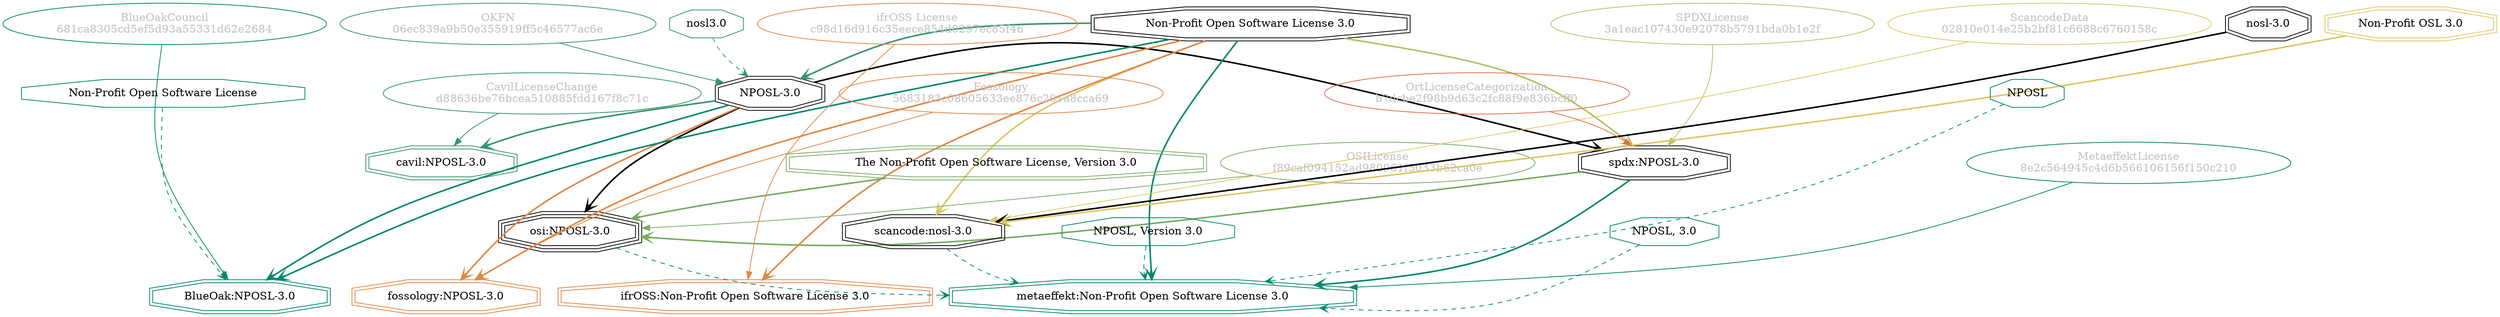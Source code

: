 strict digraph {
    node [shape=box];
    graph [splines=curved];
    3122 [label="SPDXLicense\n3a1eac107430e92078b5791bda0b1e2f"
         ,fontcolor=gray
         ,color="#b8bf62"
         ,fillcolor="beige;1"
         ,shape=ellipse];
    3123 [label="spdx:NPOSL-3.0"
         ,shape=doubleoctagon];
    3124 [label="NPOSL-3.0"
         ,shape=doubleoctagon];
    3125 [label="Non-Profit Open Software License 3.0"
         ,shape=doubleoctagon];
    5196 [label="OSILicense\nf89caf094152ad980961f5033b62ca0e"
         ,fontcolor=gray
         ,color="#78ab63"
         ,fillcolor="beige;1"
         ,shape=ellipse];
    5197 [label="osi:NPOSL-3.0"
         ,shape=tripleoctagon];
    5198 [label="The Non-Profit Open Software License, Version 3.0"
         ,color="#78ab63"
         ,shape=doubleoctagon];
    9301 [label="BlueOakCouncil\n681ca8305cd5ef5d93a55331d62e2684"
         ,fontcolor=gray
         ,color="#00876c"
         ,fillcolor="beige;1"
         ,shape=ellipse];
    9302 [label="BlueOak:NPOSL-3.0"
         ,color="#00876c"
         ,shape=doubleoctagon];
    9303 [label="Non-Profit Open Software License"
         ,color="#00876c"
         ,shape=octagon];
    20728 [label="ScancodeData\n02810e014e25b2bf81c6688c6760158c"
          ,fontcolor=gray
          ,color="#dac767"
          ,fillcolor="beige;1"
          ,shape=ellipse];
    20729 [label="scancode:nosl-3.0"
          ,shape=doubleoctagon];
    20730 [label="nosl-3.0"
          ,shape=doubleoctagon];
    20731 [label="Non-Profit OSL 3.0"
          ,color="#dac767"
          ,shape=doubleoctagon];
    26936 [label="Fossology\n5683183c08605633ee876c201a8cca69"
          ,fontcolor=gray
          ,color="#e18745"
          ,fillcolor="beige;1"
          ,shape=ellipse];
    26937 [label="fossology:NPOSL-3.0"
          ,color="#e18745"
          ,shape=doubleoctagon];
    28343 [label="OKFN\n06ec839a9b50e355919ff5c46577ac6e"
          ,fontcolor=gray
          ,color="#379469"
          ,fillcolor="beige;1"
          ,shape=ellipse];
    28344 [label="nosl3.0"
          ,color="#379469"
          ,shape=octagon];
    35103 [label="OrtLicenseCategorization\nb7dcbe2f98b9d63c2fc88f9e836bcff0"
          ,fontcolor=gray
          ,color="#e06f45"
          ,fillcolor="beige;1"
          ,shape=ellipse];
    37277 [label="CavilLicenseChange\nd88636be76bcea510885fdd167f8c71c"
          ,fontcolor=gray
          ,color="#379469"
          ,fillcolor="beige;1"
          ,shape=ellipse];
    37278 [label="cavil:NPOSL-3.0"
          ,color="#379469"
          ,shape=doubleoctagon];
    45827 [label="MetaeffektLicense\n8e2c564945c4d6b566106156f150c210"
          ,fontcolor=gray
          ,color="#00876c"
          ,fillcolor="beige;1"
          ,shape=ellipse];
    45828 [label="metaeffekt:Non-Profit Open Software License 3.0"
          ,color="#00876c"
          ,shape=doubleoctagon];
    45829 [label=NPOSL
          ,color="#00876c"
          ,shape=octagon];
    45830 [label="NPOSL, Version 3.0"
          ,color="#00876c"
          ,shape=octagon];
    45831 [label="NPOSL, 3.0"
          ,color="#00876c"
          ,shape=octagon];
    54879 [label="ifrOSS License\nc98d16d916c35eece854d0297ec85f46"
          ,fontcolor=gray
          ,color="#e18745"
          ,fillcolor="beige;1"
          ,shape=ellipse];
    54880 [label="ifrOSS:Non-Profit Open Software License 3.0"
          ,color="#e18745"
          ,shape=doubleoctagon];
    3122 -> 3123 [weight=0.5
                 ,color="#b8bf62"];
    3123 -> 5197 [style=bold
                 ,arrowhead=vee
                 ,weight=0.7
                 ,color="#78ab63"];
    3123 -> 45828 [style=bold
                  ,arrowhead=vee
                  ,weight=0.7
                  ,color="#00876c"];
    3124 -> 3123 [style=bold
                 ,arrowhead=vee
                 ,weight=0.7];
    3124 -> 5197 [style=bold
                 ,arrowhead=vee
                 ,weight=0.7];
    3124 -> 9302 [style=bold
                 ,arrowhead=vee
                 ,weight=0.7
                 ,color="#00876c"];
    3124 -> 26937 [style=bold
                  ,arrowhead=vee
                  ,weight=0.7
                  ,color="#e18745"];
    3124 -> 37278 [style=bold
                  ,arrowhead=vee
                  ,weight=0.7
                  ,color="#379469"];
    3124 -> 37278 [style=bold
                  ,arrowhead=vee
                  ,weight=0.7
                  ,color="#379469"];
    3125 -> 3123 [style=bold
                 ,arrowhead=vee
                 ,weight=0.7
                 ,color="#b8bf62"];
    3125 -> 3124 [style=bold
                 ,arrowhead=vee
                 ,weight=0.7
                 ,color="#379469"];
    3125 -> 9302 [style=bold
                 ,arrowhead=vee
                 ,weight=0.7
                 ,color="#00876c"];
    3125 -> 20729 [style=bold
                  ,arrowhead=vee
                  ,weight=0.7
                  ,color="#dac767"];
    3125 -> 26937 [style=bold
                  ,arrowhead=vee
                  ,weight=0.7
                  ,color="#e18745"];
    3125 -> 45828 [style=bold
                  ,arrowhead=vee
                  ,weight=0.7
                  ,color="#00876c"];
    3125 -> 45828 [style=bold
                  ,arrowhead=vee
                  ,weight=0.7
                  ,color="#00876c"];
    3125 -> 54880 [style=bold
                  ,arrowhead=vee
                  ,weight=0.7
                  ,color="#e18745"];
    3125 -> 54880 [style=bold
                  ,arrowhead=vee
                  ,weight=0.7
                  ,color="#e18745"];
    5196 -> 5197 [weight=0.5
                 ,color="#78ab63"];
    5197 -> 45828 [style=dashed
                  ,arrowhead=vee
                  ,weight=0.5
                  ,color="#00876c"];
    5198 -> 5197 [style=bold
                 ,arrowhead=vee
                 ,weight=0.7
                 ,color="#78ab63"];
    9301 -> 9302 [weight=0.5
                 ,color="#00876c"];
    9303 -> 9302 [style=dashed
                 ,arrowhead=vee
                 ,weight=0.5
                 ,color="#00876c"];
    20728 -> 20729 [weight=0.5
                   ,color="#dac767"];
    20729 -> 45828 [style=dashed
                   ,arrowhead=vee
                   ,weight=0.5
                   ,color="#00876c"];
    20730 -> 20729 [style=bold
                   ,arrowhead=vee
                   ,weight=0.7];
    20731 -> 20729 [style=bold
                   ,arrowhead=vee
                   ,weight=0.7
                   ,color="#dac767"];
    26936 -> 26937 [weight=0.5
                   ,color="#e18745"];
    28343 -> 3124 [weight=0.5
                  ,color="#379469"];
    28344 -> 3124 [style=dashed
                  ,arrowhead=vee
                  ,weight=0.5
                  ,color="#379469"];
    35103 -> 3123 [weight=0.5
                  ,color="#e06f45"];
    37277 -> 37278 [weight=0.5
                   ,color="#379469"];
    45827 -> 45828 [weight=0.5
                   ,color="#00876c"];
    45829 -> 45828 [style=dashed
                   ,arrowhead=vee
                   ,weight=0.5
                   ,color="#00876c"];
    45830 -> 45828 [style=dashed
                   ,arrowhead=vee
                   ,weight=0.5
                   ,color="#00876c"];
    45831 -> 45828 [style=dashed
                   ,arrowhead=vee
                   ,weight=0.5
                   ,color="#00876c"];
    54879 -> 54880 [weight=0.5
                   ,color="#e18745"];
}
